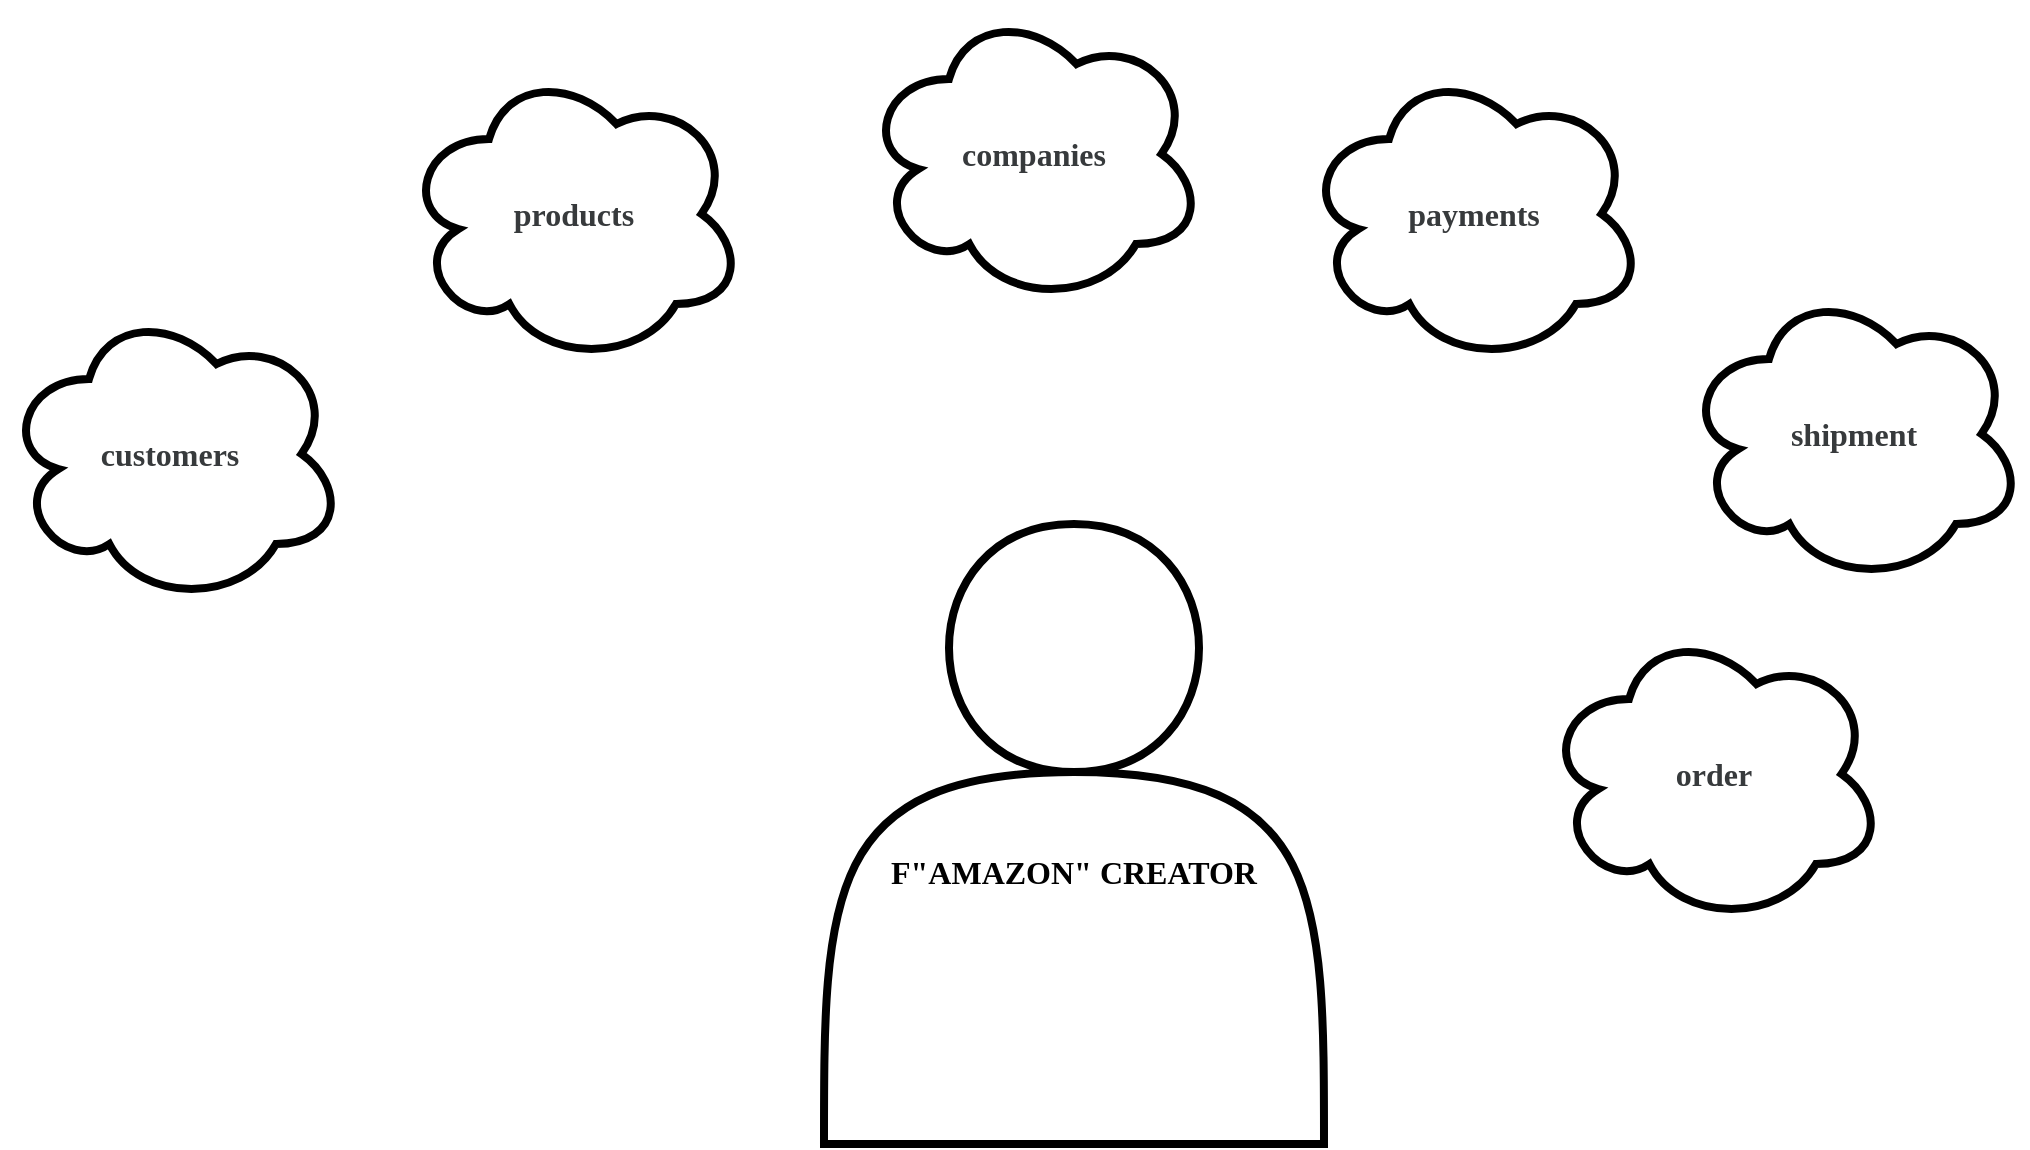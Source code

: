 <mxfile version="14.9.3" type="device"><diagram id="KEavZJB3f7GrJXaObFGt" name="Page-1"><mxGraphModel dx="1422" dy="798" grid="1" gridSize="10" guides="1" tooltips="1" connect="1" arrows="1" fold="1" page="1" pageScale="1" pageWidth="1169" pageHeight="827" math="0" shadow="0"><root><mxCell id="0"/><mxCell id="1" parent="0"/><mxCell id="D0QaS-vwM1tQYnq9gStH-1" value="&lt;b&gt;&lt;font style=&quot;font-size: 16px&quot;&gt;&lt;br&gt;&lt;br&gt;&lt;font face=&quot;Verdana&quot;&gt;F&quot;AMAZON&quot; CREATOR&lt;/font&gt;&lt;br&gt;&lt;/font&gt;&lt;/b&gt;" style="shape=actor;whiteSpace=wrap;html=1;strokeWidth=4;" vertex="1" parent="1"><mxGeometry x="440" y="400" width="250" height="310" as="geometry"/></mxCell><mxCell id="D0QaS-vwM1tQYnq9gStH-2" value="&lt;span style=&quot;color: rgb(55 , 58 , 60) ; text-align: left ; background-color: rgb(255 , 255 , 255)&quot;&gt;&lt;b&gt;&lt;font face=&quot;Verdana&quot; style=&quot;font-size: 16px&quot;&gt;customers&amp;nbsp;&lt;/font&gt;&lt;/b&gt;&lt;/span&gt;" style="ellipse;shape=cloud;whiteSpace=wrap;html=1;strokeWidth=4;" vertex="1" parent="1"><mxGeometry x="30" y="290" width="170" height="150" as="geometry"/></mxCell><mxCell id="D0QaS-vwM1tQYnq9gStH-3" value="&lt;span style=&quot;color: rgb(55 , 58 , 60) ; text-align: left ; background-color: rgb(255 , 255 , 255)&quot;&gt;&lt;b&gt;&lt;font face=&quot;Verdana&quot; style=&quot;font-size: 16px&quot;&gt;products&lt;/font&gt;&lt;/b&gt;&lt;/span&gt;" style="ellipse;shape=cloud;whiteSpace=wrap;html=1;strokeWidth=4;" vertex="1" parent="1"><mxGeometry x="230" y="170" width="170" height="150" as="geometry"/></mxCell><mxCell id="D0QaS-vwM1tQYnq9gStH-4" value="&lt;span style=&quot;color: rgb(55 , 58 , 60) ; text-align: left ; background-color: rgb(255 , 255 , 255)&quot;&gt;&lt;b&gt;&lt;font face=&quot;Verdana&quot; style=&quot;font-size: 16px&quot;&gt;companies&lt;/font&gt;&lt;/b&gt;&lt;/span&gt;" style="ellipse;shape=cloud;whiteSpace=wrap;html=1;strokeWidth=4;" vertex="1" parent="1"><mxGeometry x="460" y="140" width="170" height="150" as="geometry"/></mxCell><mxCell id="D0QaS-vwM1tQYnq9gStH-5" value="&lt;span style=&quot;color: rgb(55 , 58 , 60) ; text-align: left ; background-color: rgb(255 , 255 , 255)&quot;&gt;&lt;b&gt;&lt;font face=&quot;Verdana&quot; style=&quot;font-size: 16px&quot;&gt;payments&lt;/font&gt;&lt;/b&gt;&lt;/span&gt;" style="ellipse;shape=cloud;whiteSpace=wrap;html=1;strokeWidth=4;" vertex="1" parent="1"><mxGeometry x="680" y="170" width="170" height="150" as="geometry"/></mxCell><mxCell id="D0QaS-vwM1tQYnq9gStH-6" value="&lt;span style=&quot;color: rgb(55 , 58 , 60) ; text-align: left ; background-color: rgb(255 , 255 , 255)&quot;&gt;&lt;b&gt;&lt;font face=&quot;Verdana&quot; style=&quot;font-size: 16px&quot;&gt;shipment&lt;/font&gt;&lt;/b&gt;&lt;/span&gt;" style="ellipse;shape=cloud;whiteSpace=wrap;html=1;strokeWidth=4;" vertex="1" parent="1"><mxGeometry x="870" y="280" width="170" height="150" as="geometry"/></mxCell><mxCell id="D0QaS-vwM1tQYnq9gStH-7" value="&lt;span style=&quot;color: rgb(55 , 58 , 60) ; text-align: left ; background-color: rgb(255 , 255 , 255)&quot;&gt;&lt;b&gt;&lt;font face=&quot;Verdana&quot; style=&quot;font-size: 16px&quot;&gt;order&lt;/font&gt;&lt;/b&gt;&lt;/span&gt;" style="ellipse;shape=cloud;whiteSpace=wrap;html=1;strokeWidth=4;" vertex="1" parent="1"><mxGeometry x="800" y="450" width="170" height="150" as="geometry"/></mxCell></root></mxGraphModel></diagram></mxfile>